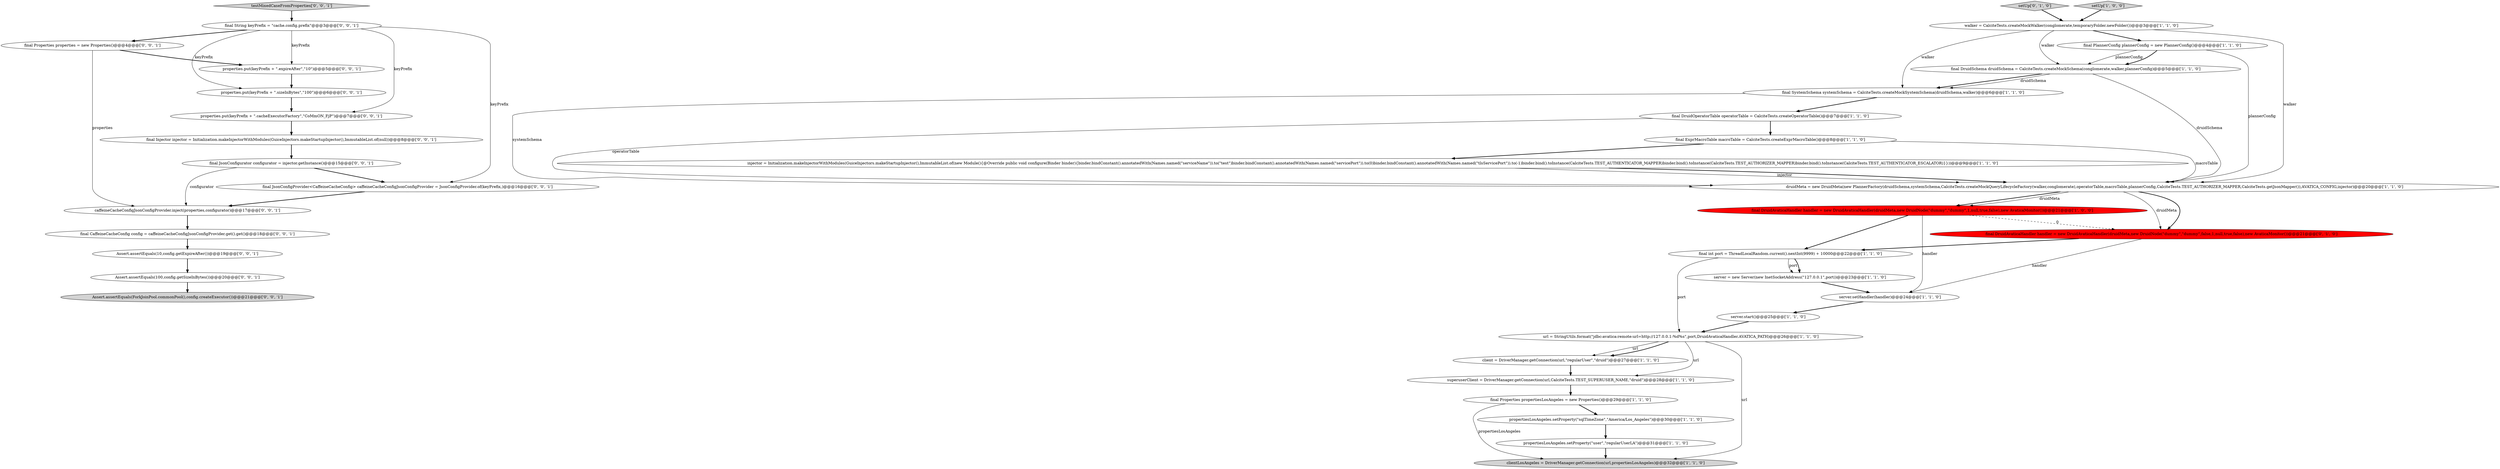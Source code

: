 digraph {
35 [style = filled, label = "Assert.assertEquals(10,config.getExpireAfter())@@@19@@@['0', '0', '1']", fillcolor = white, shape = ellipse image = "AAA0AAABBB3BBB"];
32 [style = filled, label = "final JsonConfigurator configurator = injector.getInstance()@@@15@@@['0', '0', '1']", fillcolor = white, shape = ellipse image = "AAA0AAABBB3BBB"];
9 [style = filled, label = "final ExprMacroTable macroTable = CalciteTests.createExprMacroTable()@@@8@@@['1', '1', '0']", fillcolor = white, shape = ellipse image = "AAA0AAABBB1BBB"];
10 [style = filled, label = "server.setHandler(handler)@@@24@@@['1', '1', '0']", fillcolor = white, shape = ellipse image = "AAA0AAABBB1BBB"];
30 [style = filled, label = "final Properties properties = new Properties()@@@4@@@['0', '0', '1']", fillcolor = white, shape = ellipse image = "AAA0AAABBB3BBB"];
21 [style = filled, label = "setUp['0', '1', '0']", fillcolor = lightgray, shape = diamond image = "AAA0AAABBB2BBB"];
7 [style = filled, label = "server.start()@@@25@@@['1', '1', '0']", fillcolor = white, shape = ellipse image = "AAA0AAABBB1BBB"];
22 [style = filled, label = "final DruidAvaticaHandler handler = new DruidAvaticaHandler(druidMeta,new DruidNode(\"dummy\",\"dummy\",false,1,null,true,false),new AvaticaMonitor())@@@21@@@['0', '1', '0']", fillcolor = red, shape = ellipse image = "AAA1AAABBB2BBB"];
8 [style = filled, label = "final DruidOperatorTable operatorTable = CalciteTests.createOperatorTable()@@@7@@@['1', '1', '0']", fillcolor = white, shape = ellipse image = "AAA0AAABBB1BBB"];
18 [style = filled, label = "final Properties propertiesLosAngeles = new Properties()@@@29@@@['1', '1', '0']", fillcolor = white, shape = ellipse image = "AAA0AAABBB1BBB"];
1 [style = filled, label = "superuserClient = DriverManager.getConnection(url,CalciteTests.TEST_SUPERUSER_NAME,\"druid\")@@@28@@@['1', '1', '0']", fillcolor = white, shape = ellipse image = "AAA0AAABBB1BBB"];
16 [style = filled, label = "setUp['1', '0', '0']", fillcolor = lightgray, shape = diamond image = "AAA0AAABBB1BBB"];
24 [style = filled, label = "properties.put(keyPrefix + \".cacheExecutorFactory\",\"CoMmON_FjP\")@@@7@@@['0', '0', '1']", fillcolor = white, shape = ellipse image = "AAA0AAABBB3BBB"];
36 [style = filled, label = "final Injector injector = Initialization.makeInjectorWithModules(GuiceInjectors.makeStartupInjector(),ImmutableList.of(null))@@@8@@@['0', '0', '1']", fillcolor = white, shape = ellipse image = "AAA0AAABBB3BBB"];
20 [style = filled, label = "final DruidSchema druidSchema = CalciteTests.createMockSchema(conglomerate,walker,plannerConfig)@@@5@@@['1', '1', '0']", fillcolor = white, shape = ellipse image = "AAA0AAABBB1BBB"];
28 [style = filled, label = "final JsonConfigProvider<CaffeineCacheConfig> caffeineCacheConfigJsonConfigProvider = JsonConfigProvider.of(keyPrefix,)@@@16@@@['0', '0', '1']", fillcolor = white, shape = ellipse image = "AAA0AAABBB3BBB"];
17 [style = filled, label = "final SystemSchema systemSchema = CalciteTests.createMockSystemSchema(druidSchema,walker)@@@6@@@['1', '1', '0']", fillcolor = white, shape = ellipse image = "AAA0AAABBB1BBB"];
15 [style = filled, label = "final DruidAvaticaHandler handler = new DruidAvaticaHandler(druidMeta,new DruidNode(\"dummy\",\"dummy\",1,null,true,false),new AvaticaMonitor())@@@21@@@['1', '0', '0']", fillcolor = red, shape = ellipse image = "AAA1AAABBB1BBB"];
31 [style = filled, label = "Assert.assertEquals(ForkJoinPool.commonPool(),config.createExecutor())@@@21@@@['0', '0', '1']", fillcolor = lightgray, shape = ellipse image = "AAA0AAABBB3BBB"];
26 [style = filled, label = "caffeineCacheConfigJsonConfigProvider.inject(properties,configurator)@@@17@@@['0', '0', '1']", fillcolor = white, shape = ellipse image = "AAA0AAABBB3BBB"];
5 [style = filled, label = "walker = CalciteTests.createMockWalker(conglomerate,temporaryFolder.newFolder())@@@3@@@['1', '1', '0']", fillcolor = white, shape = ellipse image = "AAA0AAABBB1BBB"];
13 [style = filled, label = "client = DriverManager.getConnection(url,\"regularUser\",\"druid\")@@@27@@@['1', '1', '0']", fillcolor = white, shape = ellipse image = "AAA0AAABBB1BBB"];
25 [style = filled, label = "properties.put(keyPrefix + \".expireAfter\",\"10\")@@@5@@@['0', '0', '1']", fillcolor = white, shape = ellipse image = "AAA0AAABBB3BBB"];
0 [style = filled, label = "server = new Server(new InetSocketAddress(\"127.0.0.1\",port))@@@23@@@['1', '1', '0']", fillcolor = white, shape = ellipse image = "AAA0AAABBB1BBB"];
34 [style = filled, label = "final CaffeineCacheConfig config = caffeineCacheConfigJsonConfigProvider.get().get()@@@18@@@['0', '0', '1']", fillcolor = white, shape = ellipse image = "AAA0AAABBB3BBB"];
29 [style = filled, label = "final String keyPrefix = \"cache.config.prefix\"@@@3@@@['0', '0', '1']", fillcolor = white, shape = ellipse image = "AAA0AAABBB3BBB"];
11 [style = filled, label = "injector = Initialization.makeInjectorWithModules(GuiceInjectors.makeStartupInjector(),ImmutableList.of(new Module(){@Override public void configure(Binder binder){binder.bindConstant().annotatedWith(Names.named(\"serviceName\")).to(\"test\")binder.bindConstant().annotatedWith(Names.named(\"servicePort\")).to(0)binder.bindConstant().annotatedWith(Names.named(\"tlsServicePort\")).to(-1)binder.bind().toInstance(CalciteTests.TEST_AUTHENTICATOR_MAPPER)binder.bind().toInstance(CalciteTests.TEST_AUTHORIZER_MAPPER)binder.bind().toInstance(CalciteTests.TEST_AUTHENTICATOR_ESCALATOR)}}))@@@9@@@['1', '1', '0']", fillcolor = white, shape = ellipse image = "AAA0AAABBB1BBB"];
4 [style = filled, label = "url = StringUtils.format(\"jdbc:avatica:remote:url=http://127.0.0.1:%d%s\",port,DruidAvaticaHandler.AVATICA_PATH)@@@26@@@['1', '1', '0']", fillcolor = white, shape = ellipse image = "AAA0AAABBB1BBB"];
23 [style = filled, label = "properties.put(keyPrefix + \".sizeInBytes\",\"100\")@@@6@@@['0', '0', '1']", fillcolor = white, shape = ellipse image = "AAA0AAABBB3BBB"];
3 [style = filled, label = "final int port = ThreadLocalRandom.current().nextInt(9999) + 10000@@@22@@@['1', '1', '0']", fillcolor = white, shape = ellipse image = "AAA0AAABBB1BBB"];
19 [style = filled, label = "propertiesLosAngeles.setProperty(\"sqlTimeZone\",\"America/Los_Angeles\")@@@30@@@['1', '1', '0']", fillcolor = white, shape = ellipse image = "AAA0AAABBB1BBB"];
2 [style = filled, label = "propertiesLosAngeles.setProperty(\"user\",\"regularUserLA\")@@@31@@@['1', '1', '0']", fillcolor = white, shape = ellipse image = "AAA0AAABBB1BBB"];
33 [style = filled, label = "testMixedCaseFromProperties['0', '0', '1']", fillcolor = lightgray, shape = diamond image = "AAA0AAABBB3BBB"];
6 [style = filled, label = "clientLosAngeles = DriverManager.getConnection(url,propertiesLosAngeles)@@@32@@@['1', '1', '0']", fillcolor = lightgray, shape = ellipse image = "AAA0AAABBB1BBB"];
14 [style = filled, label = "final PlannerConfig plannerConfig = new PlannerConfig()@@@4@@@['1', '1', '0']", fillcolor = white, shape = ellipse image = "AAA0AAABBB1BBB"];
27 [style = filled, label = "Assert.assertEquals(100,config.getSizeInBytes())@@@20@@@['0', '0', '1']", fillcolor = white, shape = ellipse image = "AAA0AAABBB3BBB"];
12 [style = filled, label = "druidMeta = new DruidMeta(new PlannerFactory(druidSchema,systemSchema,CalciteTests.createMockQueryLifecycleFactory(walker,conglomerate),operatorTable,macroTable,plannerConfig,CalciteTests.TEST_AUTHORIZER_MAPPER,CalciteTests.getJsonMapper()),AVATICA_CONFIG,injector)@@@20@@@['1', '1', '0']", fillcolor = white, shape = ellipse image = "AAA0AAABBB1BBB"];
17->8 [style = bold, label=""];
9->12 [style = solid, label="macroTable"];
11->12 [style = solid, label="injector"];
35->27 [style = bold, label=""];
5->12 [style = solid, label="walker"];
20->17 [style = bold, label=""];
9->11 [style = bold, label=""];
22->10 [style = solid, label="handler"];
29->30 [style = bold, label=""];
32->26 [style = solid, label="configurator"];
2->6 [style = bold, label=""];
25->23 [style = bold, label=""];
4->13 [style = solid, label="url"];
4->13 [style = bold, label=""];
26->34 [style = bold, label=""];
12->15 [style = bold, label=""];
4->6 [style = solid, label="url"];
18->19 [style = bold, label=""];
27->31 [style = bold, label=""];
30->25 [style = bold, label=""];
36->32 [style = bold, label=""];
1->18 [style = bold, label=""];
11->12 [style = bold, label=""];
28->26 [style = bold, label=""];
5->17 [style = solid, label="walker"];
19->2 [style = bold, label=""];
7->4 [style = bold, label=""];
5->14 [style = bold, label=""];
8->12 [style = solid, label="operatorTable"];
29->25 [style = solid, label="keyPrefix"];
29->23 [style = solid, label="keyPrefix"];
15->3 [style = bold, label=""];
18->6 [style = solid, label="propertiesLosAngeles"];
20->12 [style = solid, label="druidSchema"];
10->7 [style = bold, label=""];
3->0 [style = solid, label="port"];
3->4 [style = solid, label="port"];
13->1 [style = bold, label=""];
3->0 [style = bold, label=""];
14->12 [style = solid, label="plannerConfig"];
15->22 [style = dashed, label="0"];
33->29 [style = bold, label=""];
29->24 [style = solid, label="keyPrefix"];
22->3 [style = bold, label=""];
21->5 [style = bold, label=""];
24->36 [style = bold, label=""];
0->10 [style = bold, label=""];
23->24 [style = bold, label=""];
20->17 [style = solid, label="druidSchema"];
17->12 [style = solid, label="systemSchema"];
4->1 [style = solid, label="url"];
29->28 [style = solid, label="keyPrefix"];
30->26 [style = solid, label="properties"];
8->9 [style = bold, label=""];
16->5 [style = bold, label=""];
15->10 [style = solid, label="handler"];
12->15 [style = solid, label="druidMeta"];
14->20 [style = solid, label="plannerConfig"];
12->22 [style = solid, label="druidMeta"];
34->35 [style = bold, label=""];
32->28 [style = bold, label=""];
5->20 [style = solid, label="walker"];
12->22 [style = bold, label=""];
14->20 [style = bold, label=""];
}
